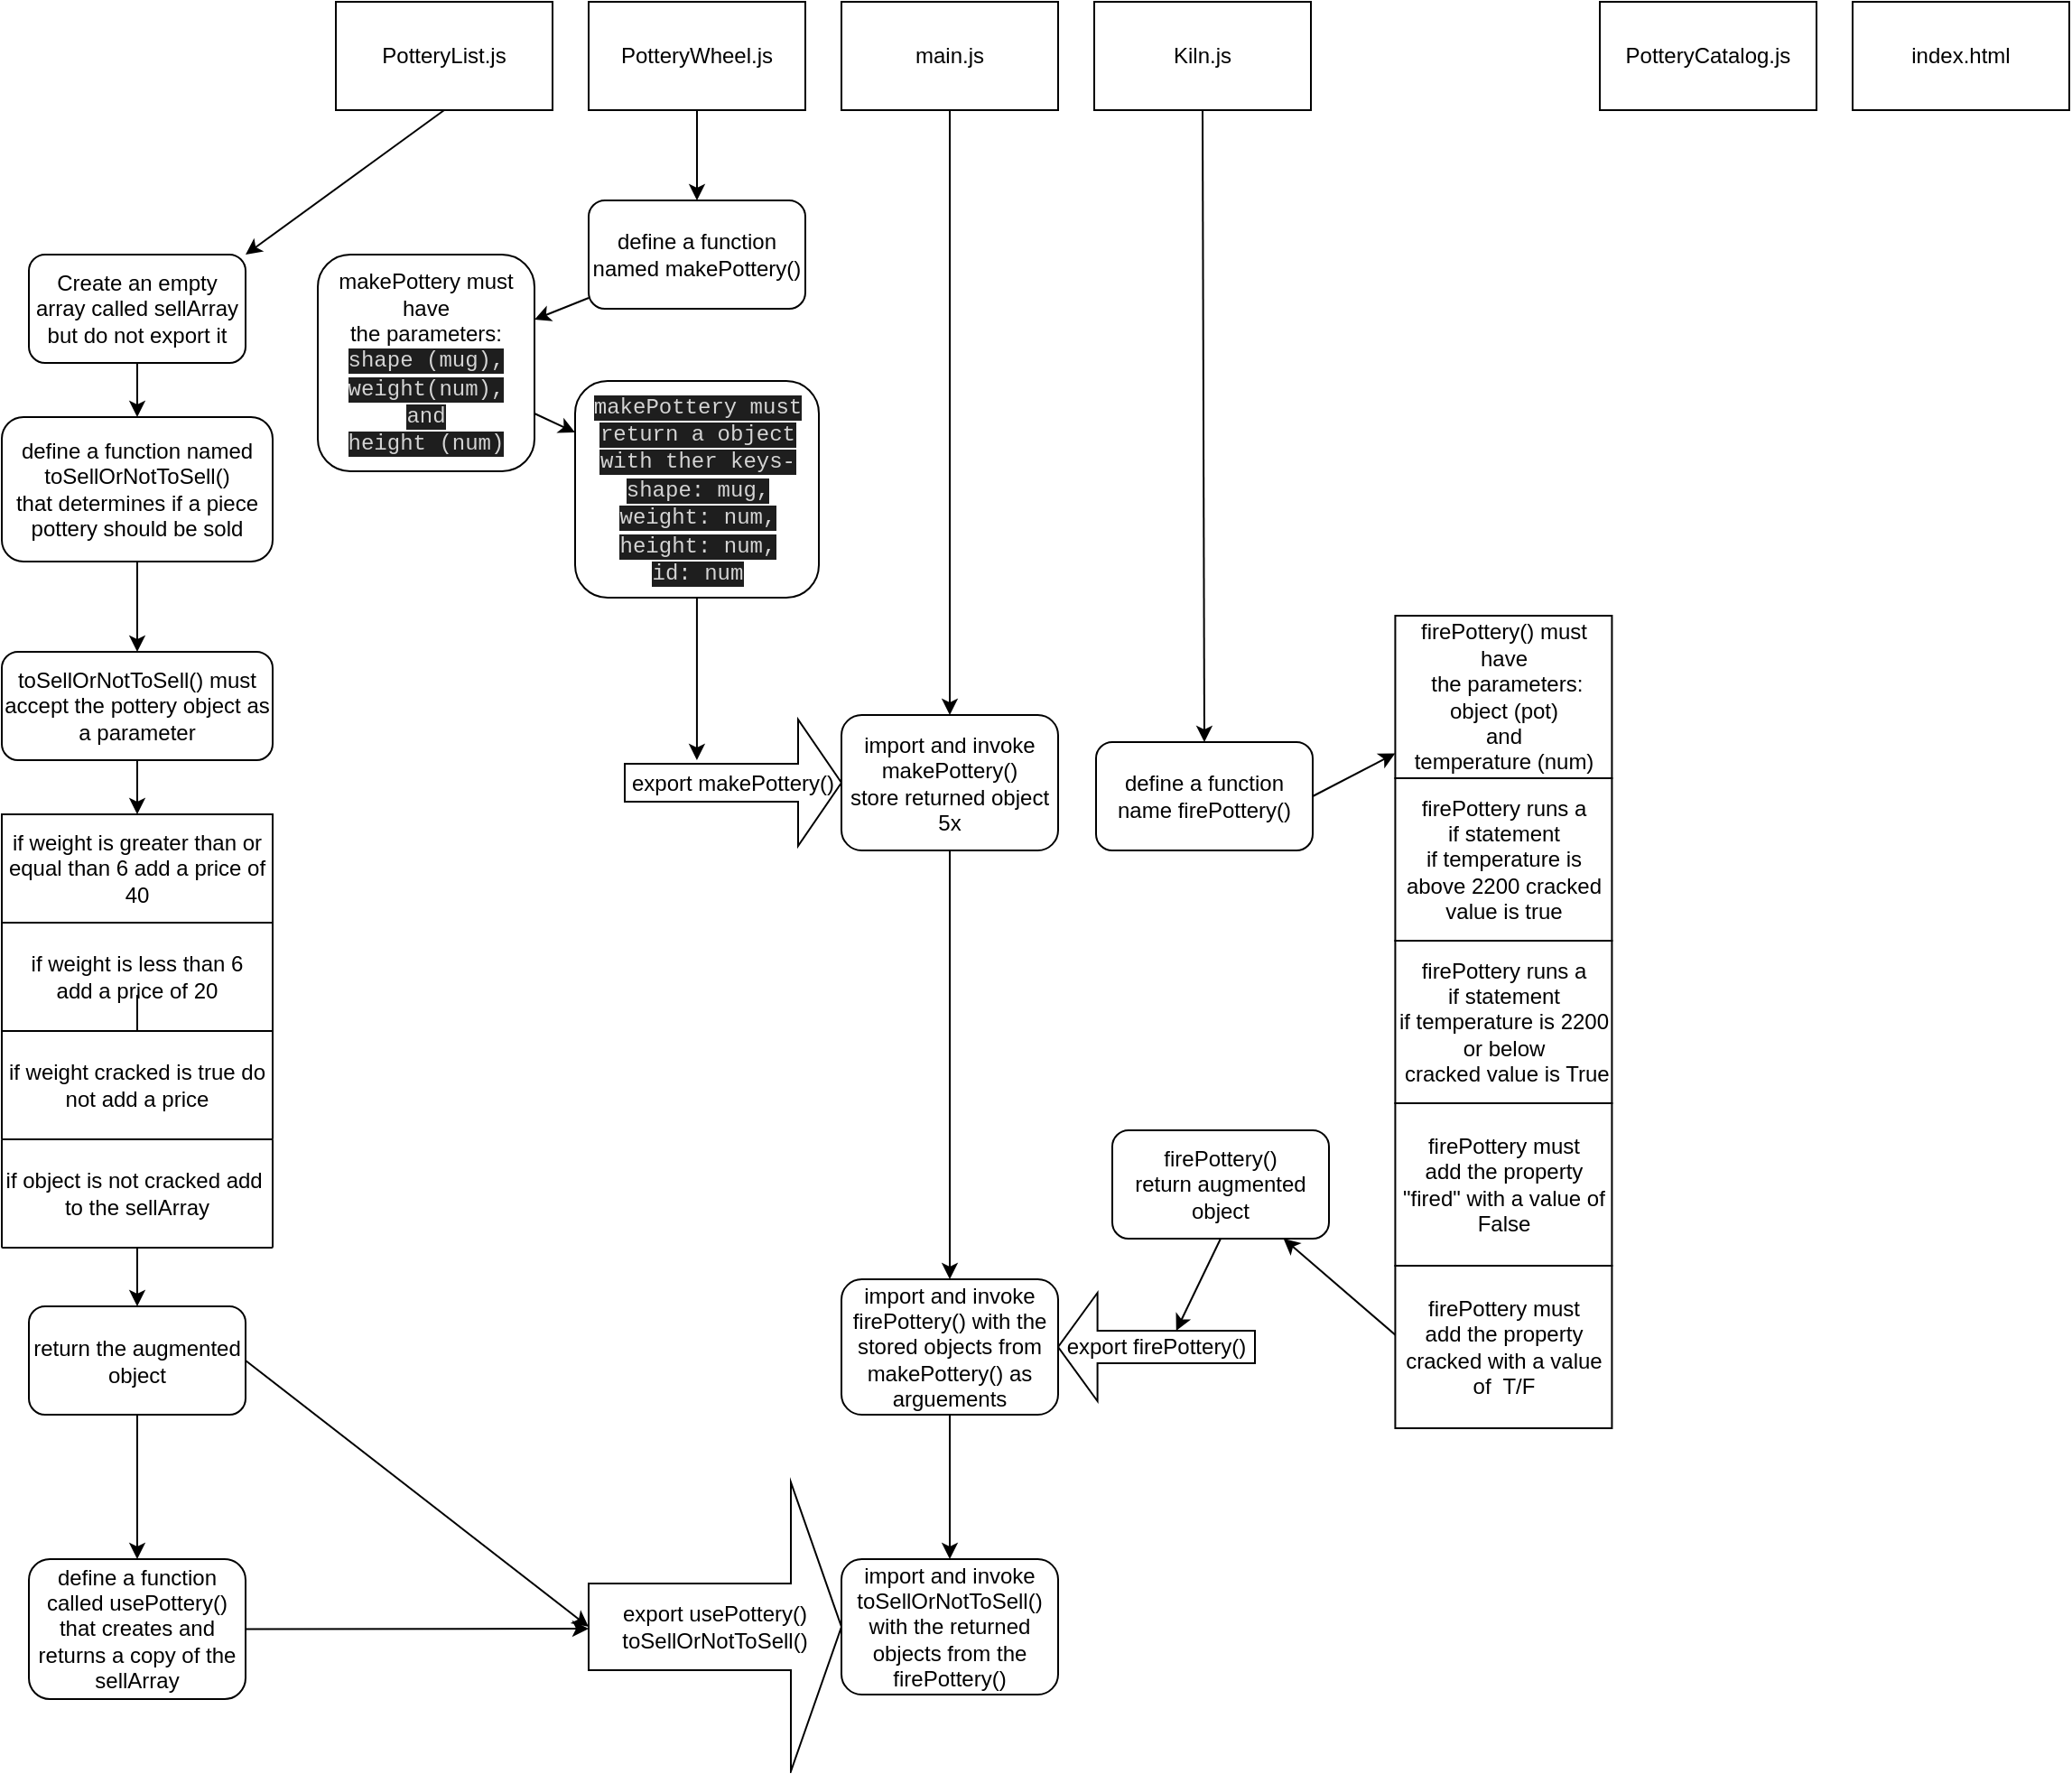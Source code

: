 <mxfile>
    <diagram id="azOb8QJdMUwyZjxxgZLK" name="Page-1">
        <mxGraphModel dx="1421" dy="279" grid="1" gridSize="10" guides="1" tooltips="1" connect="1" arrows="1" fold="1" page="1" pageScale="1" pageWidth="850" pageHeight="1100" math="0" shadow="0">
            <root>
                <mxCell id="0"/>
                <mxCell id="1" parent="0"/>
                <mxCell id="34" style="edgeStyle=none;html=1;exitX=0.5;exitY=1;exitDx=0;exitDy=0;entryX=0.5;entryY=0;entryDx=0;entryDy=0;fontSize=12;" edge="1" parent="1" source="19" target="31">
                    <mxGeometry relative="1" as="geometry"/>
                </mxCell>
                <mxCell id="19" value="PotteryWheel.js" style="rounded=0;whiteSpace=wrap;html=1;fontSize=12;" vertex="1" parent="1">
                    <mxGeometry x="10" y="10" width="120" height="60" as="geometry"/>
                </mxCell>
                <mxCell id="77" style="edgeStyle=none;html=1;exitX=0.5;exitY=1;exitDx=0;exitDy=0;fontSize=12;entryX=1;entryY=0;entryDx=0;entryDy=0;" edge="1" parent="1" source="20" target="76">
                    <mxGeometry relative="1" as="geometry">
                        <mxPoint x="-210" y="290" as="targetPoint"/>
                    </mxGeometry>
                </mxCell>
                <mxCell id="20" value="PotteryList.js" style="rounded=0;whiteSpace=wrap;html=1;fontSize=12;" vertex="1" parent="1">
                    <mxGeometry x="-130" y="10" width="120" height="60" as="geometry"/>
                </mxCell>
                <mxCell id="55" style="edgeStyle=none;html=1;exitX=0.5;exitY=1;exitDx=0;exitDy=0;entryX=0.5;entryY=0;entryDx=0;entryDy=0;fontSize=12;" edge="1" parent="1" source="21" target="54">
                    <mxGeometry relative="1" as="geometry"/>
                </mxCell>
                <mxCell id="21" value="Kiln.js" style="rounded=0;whiteSpace=wrap;html=1;fontSize=12;" vertex="1" parent="1">
                    <mxGeometry x="290" y="10" width="120" height="60" as="geometry"/>
                </mxCell>
                <mxCell id="22" value="PotteryCatalog.js" style="rounded=0;whiteSpace=wrap;html=1;fontSize=12;" vertex="1" parent="1">
                    <mxGeometry x="570" y="10" width="120" height="60" as="geometry"/>
                </mxCell>
                <mxCell id="51" style="edgeStyle=none;html=1;entryX=0.5;entryY=0;entryDx=0;entryDy=0;fontSize=12;" edge="1" parent="1" source="23" target="50">
                    <mxGeometry relative="1" as="geometry"/>
                </mxCell>
                <mxCell id="23" value="main.js" style="rounded=0;whiteSpace=wrap;html=1;fontSize=12;" vertex="1" parent="1">
                    <mxGeometry x="150" y="10" width="120" height="60" as="geometry"/>
                </mxCell>
                <mxCell id="24" value="index.html" style="rounded=0;whiteSpace=wrap;html=1;fontSize=12;" vertex="1" parent="1">
                    <mxGeometry x="710" y="10" width="120" height="60" as="geometry"/>
                </mxCell>
                <mxCell id="33" value="" style="edgeStyle=none;html=1;fontSize=12;" edge="1" parent="1" source="31" target="32">
                    <mxGeometry relative="1" as="geometry"/>
                </mxCell>
                <mxCell id="31" value="define a function named makePottery()" style="rounded=1;whiteSpace=wrap;html=1;fontSize=12;" vertex="1" parent="1">
                    <mxGeometry x="10" y="120" width="120" height="60" as="geometry"/>
                </mxCell>
                <mxCell id="39" value="" style="edgeStyle=none;html=1;fontSize=12;" edge="1" parent="1" source="32" target="38">
                    <mxGeometry relative="1" as="geometry"/>
                </mxCell>
                <mxCell id="32" value="makePottery must have&lt;br&gt;&amp;nbsp;the parameters:&amp;nbsp;&lt;br&gt;&lt;span style=&quot;background-color: rgb(30, 30, 30); color: rgb(212, 212, 212); font-family: Menlo, Monaco, &amp;quot;Courier New&amp;quot;, monospace;&quot;&gt;shape (mug), weight(num),&lt;br&gt;and&lt;br&gt;height (num)&lt;/span&gt;&lt;span style=&quot;background-color: rgb(30, 30, 30); color: rgb(212, 212, 212); font-family: Menlo, Monaco, &amp;quot;Courier New&amp;quot;, monospace;&quot;&gt;&lt;br&gt;&lt;/span&gt;" style="whiteSpace=wrap;html=1;rounded=1;" vertex="1" parent="1">
                    <mxGeometry x="-140" y="150" width="120" height="120" as="geometry"/>
                </mxCell>
                <mxCell id="46" style="edgeStyle=none;html=1;fontSize=12;entryX=0.333;entryY=0.321;entryDx=0;entryDy=0;entryPerimeter=0;" edge="1" parent="1" source="38" target="45">
                    <mxGeometry relative="1" as="geometry"/>
                </mxCell>
                <mxCell id="38" value="&lt;span style=&quot;background-color: rgb(30, 30, 30); color: rgb(212, 212, 212); font-family: Menlo, Monaco, &amp;quot;Courier New&amp;quot;, monospace;&quot;&gt;makePottery must return a object with ther keys-&lt;br&gt;&lt;/span&gt;&lt;span style=&quot;color: rgb(212, 212, 212); font-family: Menlo, Monaco, &amp;quot;Courier New&amp;quot;, monospace; background-color: rgb(30, 30, 30);&quot;&gt;shape: mug,&lt;br&gt;weight: num,&lt;/span&gt;&lt;br style=&quot;color: rgb(212, 212, 212); font-family: Menlo, Monaco, &amp;quot;Courier New&amp;quot;, monospace;&quot;&gt;&lt;span style=&quot;color: rgb(212, 212, 212); font-family: Menlo, Monaco, &amp;quot;Courier New&amp;quot;, monospace; background-color: rgb(30, 30, 30);&quot;&gt;height: num,&lt;br&gt;&lt;/span&gt;&lt;span style=&quot;background-color: rgb(30, 30, 30); color: rgb(212, 212, 212); font-family: Menlo, Monaco, &amp;quot;Courier New&amp;quot;, monospace;&quot;&gt;id: num&lt;/span&gt;&lt;span style=&quot;background-color: rgb(30, 30, 30); color: rgb(212, 212, 212); font-family: Menlo, Monaco, &amp;quot;Courier New&amp;quot;, monospace;&quot;&gt;&lt;br&gt;&lt;/span&gt;" style="whiteSpace=wrap;html=1;rounded=1;" vertex="1" parent="1">
                    <mxGeometry x="2.5" y="220" width="135" height="120" as="geometry"/>
                </mxCell>
                <mxCell id="45" value="export makePottery()" style="shape=singleArrow;whiteSpace=wrap;html=1;fontSize=12;" vertex="1" parent="1">
                    <mxGeometry x="30" y="407.5" width="120" height="70" as="geometry"/>
                </mxCell>
                <mxCell id="75" value="" style="edgeStyle=none;html=1;fontSize=12;" edge="1" parent="1" source="50" target="74">
                    <mxGeometry relative="1" as="geometry"/>
                </mxCell>
                <mxCell id="50" value="import and invoke makePottery()&lt;br&gt;store returned object 5x" style="rounded=1;whiteSpace=wrap;html=1;fontSize=12;" vertex="1" parent="1">
                    <mxGeometry x="150" y="405" width="120" height="75" as="geometry"/>
                </mxCell>
                <mxCell id="57" value="" style="edgeStyle=none;html=1;fontSize=12;exitX=1;exitY=0.5;exitDx=0;exitDy=0;" edge="1" parent="1" source="54" target="56">
                    <mxGeometry relative="1" as="geometry">
                        <mxPoint x="430.004" y="340" as="sourcePoint"/>
                    </mxGeometry>
                </mxCell>
                <mxCell id="54" value="define a function name firePottery()" style="rounded=1;whiteSpace=wrap;html=1;fontSize=12;" vertex="1" parent="1">
                    <mxGeometry x="291" y="420" width="120" height="60" as="geometry"/>
                </mxCell>
                <mxCell id="61" value="" style="edgeStyle=none;html=1;fontSize=12;" edge="1" parent="1" source="56" target="60">
                    <mxGeometry relative="1" as="geometry"/>
                </mxCell>
                <mxCell id="56" value="firePottery() must&lt;br&gt;have&lt;br&gt;&amp;nbsp;the parameters:&lt;br&gt;object (pot)&lt;br&gt;and&lt;br&gt;temperature (num)" style="rounded=1;whiteSpace=wrap;html=1;fontSize=12;arcSize=0;" vertex="1" parent="1">
                    <mxGeometry x="456.71" y="350" width="120" height="90" as="geometry"/>
                </mxCell>
                <mxCell id="63" value="" style="edgeStyle=none;html=1;fontSize=12;exitX=0.5;exitY=1;exitDx=0;exitDy=0;" edge="1" parent="1" source="67" target="62">
                    <mxGeometry relative="1" as="geometry">
                        <mxPoint x="516.71" y="640" as="sourcePoint"/>
                    </mxGeometry>
                </mxCell>
                <mxCell id="68" value="" style="edgeStyle=none;html=1;fontSize=12;" edge="1" parent="1" source="60" target="67">
                    <mxGeometry relative="1" as="geometry"/>
                </mxCell>
                <mxCell id="60" value="firePottery runs a&lt;br&gt;if statement&lt;br&gt;if temperature is above 2200 cracked value is true" style="rounded=1;whiteSpace=wrap;html=1;fontSize=12;arcSize=0;" vertex="1" parent="1">
                    <mxGeometry x="456.71" y="440" width="120" height="90" as="geometry"/>
                </mxCell>
                <mxCell id="65" value="" style="edgeStyle=none;html=1;fontSize=12;" edge="1" parent="1" source="62" target="64">
                    <mxGeometry relative="1" as="geometry"/>
                </mxCell>
                <mxCell id="62" value="firePottery must&lt;br&gt;add the property&lt;br&gt;&quot;fired&quot; with a value of&lt;br&gt;False" style="rounded=1;whiteSpace=wrap;html=1;fontSize=12;arcSize=0;" vertex="1" parent="1">
                    <mxGeometry x="456.71" y="620" width="120" height="90" as="geometry"/>
                </mxCell>
                <mxCell id="70" style="edgeStyle=none;html=1;exitX=0.5;exitY=1;exitDx=0;exitDy=0;fontSize=12;" edge="1" parent="1" source="64" target="69">
                    <mxGeometry relative="1" as="geometry"/>
                </mxCell>
                <mxCell id="64" value="firePottery must&lt;br&gt;add the property&lt;br&gt;cracked with a value of&amp;nbsp; T/F" style="rounded=1;whiteSpace=wrap;html=1;fontSize=12;arcSize=0;" vertex="1" parent="1">
                    <mxGeometry x="456.71" y="710" width="120" height="90" as="geometry"/>
                </mxCell>
                <mxCell id="67" value="firePottery runs a&lt;br&gt;if statement&lt;br&gt;if temperature is 2200&lt;br&gt;or below&lt;br&gt;&amp;nbsp;cracked value is True" style="rounded=1;whiteSpace=wrap;html=1;fontSize=12;arcSize=0;" vertex="1" parent="1">
                    <mxGeometry x="456.71" y="530" width="120" height="90" as="geometry"/>
                </mxCell>
                <mxCell id="73" style="edgeStyle=none;html=1;exitX=0.5;exitY=1;exitDx=0;exitDy=0;entryX=0;entryY=0;entryDx=43.6;entryDy=39;entryPerimeter=0;fontSize=12;" edge="1" parent="1" source="69" target="72">
                    <mxGeometry relative="1" as="geometry"/>
                </mxCell>
                <mxCell id="69" value="firePottery()&lt;br&gt;return augmented object" style="rounded=1;whiteSpace=wrap;html=1;fontSize=12;" vertex="1" parent="1">
                    <mxGeometry x="300" y="635" width="120" height="60" as="geometry"/>
                </mxCell>
                <mxCell id="72" value="export firePottery()" style="shape=singleArrow;direction=west;whiteSpace=wrap;html=1;fontSize=12;" vertex="1" parent="1">
                    <mxGeometry x="270" y="725" width="109" height="60" as="geometry"/>
                </mxCell>
                <mxCell id="101" value="" style="edgeStyle=none;html=1;fontSize=12;" edge="1" parent="1" source="74" target="100">
                    <mxGeometry relative="1" as="geometry"/>
                </mxCell>
                <mxCell id="74" value="import and invoke firePottery() with the stored objects from makePottery() as arguements" style="rounded=1;whiteSpace=wrap;html=1;fontSize=12;" vertex="1" parent="1">
                    <mxGeometry x="150" y="717.5" width="120" height="75" as="geometry"/>
                </mxCell>
                <mxCell id="80" value="" style="edgeStyle=none;html=1;fontSize=12;" edge="1" parent="1" source="76" target="79">
                    <mxGeometry relative="1" as="geometry"/>
                </mxCell>
                <mxCell id="76" value="Create an empty array called sellArray but do not export it" style="rounded=1;whiteSpace=wrap;html=1;fontSize=12;" vertex="1" parent="1">
                    <mxGeometry x="-300" y="150" width="120" height="60" as="geometry"/>
                </mxCell>
                <mxCell id="82" value="" style="edgeStyle=none;html=1;fontSize=12;" edge="1" parent="1" source="79" target="81">
                    <mxGeometry relative="1" as="geometry"/>
                </mxCell>
                <mxCell id="79" value="define a function named toSellOrNotToSell()&lt;br&gt;that determines if a piece pottery should be sold" style="rounded=1;whiteSpace=wrap;html=1;fontSize=12;" vertex="1" parent="1">
                    <mxGeometry x="-315" y="240" width="150" height="80" as="geometry"/>
                </mxCell>
                <mxCell id="84" value="" style="edgeStyle=none;html=1;fontSize=12;" edge="1" parent="1" source="81" target="83">
                    <mxGeometry relative="1" as="geometry"/>
                </mxCell>
                <mxCell id="81" value="toSellOrNotToSell() must accept the pottery object as a parameter" style="rounded=1;whiteSpace=wrap;html=1;fontSize=12;" vertex="1" parent="1">
                    <mxGeometry x="-315" y="370" width="150" height="60" as="geometry"/>
                </mxCell>
                <mxCell id="86" value="" style="edgeStyle=none;html=1;fontSize=12;" edge="1" parent="1" source="83" target="85">
                    <mxGeometry relative="1" as="geometry"/>
                </mxCell>
                <mxCell id="83" value="if weight is greater than or equal than 6 add a price of 40" style="rounded=1;whiteSpace=wrap;html=1;fontSize=12;arcSize=0;" vertex="1" parent="1">
                    <mxGeometry x="-315" y="460" width="150" height="60" as="geometry"/>
                </mxCell>
                <mxCell id="88" value="" style="edgeStyle=none;html=1;fontSize=12;" edge="1" parent="1" source="85" target="87">
                    <mxGeometry relative="1" as="geometry"/>
                </mxCell>
                <mxCell id="85" value="if weight is less than 6&lt;br&gt;add a price of 20" style="rounded=1;whiteSpace=wrap;html=1;fontSize=12;arcSize=0;" vertex="1" parent="1">
                    <mxGeometry x="-315" y="520" width="150" height="60" as="geometry"/>
                </mxCell>
                <mxCell id="90" value="" style="edgeStyle=none;html=1;fontSize=12;" edge="1" parent="1" target="89">
                    <mxGeometry relative="1" as="geometry">
                        <mxPoint x="-240" y="560.0" as="sourcePoint"/>
                    </mxGeometry>
                </mxCell>
                <mxCell id="87" value="if weight cracked is true do not add a price" style="rounded=1;whiteSpace=wrap;html=1;fontSize=12;arcSize=1;" vertex="1" parent="1">
                    <mxGeometry x="-315" y="580" width="150" height="60" as="geometry"/>
                </mxCell>
                <mxCell id="93" style="edgeStyle=none;html=1;exitX=0.5;exitY=1;exitDx=0;exitDy=0;fontSize=12;" edge="1" parent="1" source="89" target="92">
                    <mxGeometry relative="1" as="geometry"/>
                </mxCell>
                <mxCell id="89" value="if object is not cracked add&amp;nbsp;&lt;br&gt;to the sellArray" style="rounded=1;whiteSpace=wrap;html=1;fontSize=12;arcSize=1;" vertex="1" parent="1">
                    <mxGeometry x="-315" y="640" width="150" height="60" as="geometry"/>
                </mxCell>
                <mxCell id="97" value="" style="edgeStyle=none;html=1;fontSize=12;" edge="1" parent="1" source="92" target="96">
                    <mxGeometry relative="1" as="geometry"/>
                </mxCell>
                <mxCell id="102" style="edgeStyle=none;html=1;exitX=1;exitY=0.5;exitDx=0;exitDy=0;entryX=0;entryY=0.5;entryDx=0;entryDy=0;entryPerimeter=0;fontSize=12;" edge="1" parent="1" source="92" target="98">
                    <mxGeometry relative="1" as="geometry"/>
                </mxCell>
                <mxCell id="92" value="return the augmented object" style="rounded=1;whiteSpace=wrap;html=1;fontSize=12;" vertex="1" parent="1">
                    <mxGeometry x="-300" y="732.5" width="120" height="60" as="geometry"/>
                </mxCell>
                <mxCell id="103" style="edgeStyle=none;html=1;exitX=1;exitY=0.5;exitDx=0;exitDy=0;fontSize=12;" edge="1" parent="1" source="96">
                    <mxGeometry relative="1" as="geometry">
                        <mxPoint x="10" y="911" as="targetPoint"/>
                    </mxGeometry>
                </mxCell>
                <mxCell id="96" value="define a function called usePottery() that creates and returns a copy of the sellArray" style="whiteSpace=wrap;html=1;rounded=1;" vertex="1" parent="1">
                    <mxGeometry x="-300" y="872.5" width="120" height="77.5" as="geometry"/>
                </mxCell>
                <mxCell id="98" value="export usePottery()&lt;br&gt;toSellOrNotToSell()" style="shape=singleArrow;whiteSpace=wrap;html=1;fontSize=12;" vertex="1" parent="1">
                    <mxGeometry x="10" y="830" width="140" height="160" as="geometry"/>
                </mxCell>
                <mxCell id="100" value="import and invoke&lt;br&gt;toSellOrNotToSell()&lt;br&gt;with the returned objects from the firePottery()" style="rounded=1;whiteSpace=wrap;html=1;fontSize=12;" vertex="1" parent="1">
                    <mxGeometry x="150" y="872.5" width="120" height="75" as="geometry"/>
                </mxCell>
            </root>
        </mxGraphModel>
    </diagram>
</mxfile>